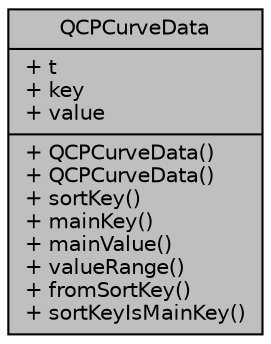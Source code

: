 digraph "QCPCurveData"
{
  edge [fontname="Helvetica",fontsize="10",labelfontname="Helvetica",labelfontsize="10"];
  node [fontname="Helvetica",fontsize="10",shape=record];
  Node1 [label="{QCPCurveData\n|+ t\l+ key\l+ value\l|+ QCPCurveData()\l+ QCPCurveData()\l+ sortKey()\l+ mainKey()\l+ mainValue()\l+ valueRange()\l+ fromSortKey()\l+ sortKeyIsMainKey()\l}",height=0.2,width=0.4,color="black", fillcolor="grey75", style="filled", fontcolor="black"];
}
